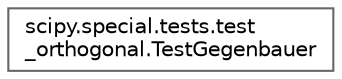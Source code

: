 digraph "Graphical Class Hierarchy"
{
 // LATEX_PDF_SIZE
  bgcolor="transparent";
  edge [fontname=Helvetica,fontsize=10,labelfontname=Helvetica,labelfontsize=10];
  node [fontname=Helvetica,fontsize=10,shape=box,height=0.2,width=0.4];
  rankdir="LR";
  Node0 [id="Node000000",label="scipy.special.tests.test\l_orthogonal.TestGegenbauer",height=0.2,width=0.4,color="grey40", fillcolor="white", style="filled",URL="$db/d8e/classscipy_1_1special_1_1tests_1_1test__orthogonal_1_1TestGegenbauer.html",tooltip=" "];
}
